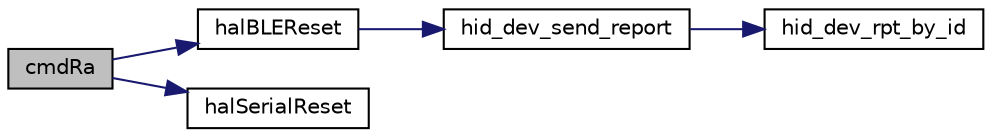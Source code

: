 digraph "cmdRa"
{
  edge [fontname="Helvetica",fontsize="10",labelfontname="Helvetica",labelfontsize="10"];
  node [fontname="Helvetica",fontsize="10",shape=record];
  rankdir="LR";
  Node346 [label="cmdRa",height=0.2,width=0.4,color="black", fillcolor="grey75", style="filled", fontcolor="black"];
  Node346 -> Node347 [color="midnightblue",fontsize="10",style="solid",fontname="Helvetica"];
  Node347 [label="halBLEReset",height=0.2,width=0.4,color="black", fillcolor="white", style="filled",URL="$hal__ble_8c.html#accf307974a0046bce38582d0260bf841",tooltip="Reset the BLE data. "];
  Node347 -> Node348 [color="midnightblue",fontsize="10",style="solid",fontname="Helvetica"];
  Node348 [label="hid_dev_send_report",height=0.2,width=0.4,color="black", fillcolor="white", style="filled",URL="$hid__dev_8c.html#a8ae7c69dfd4b740534df123a303a8832"];
  Node348 -> Node349 [color="midnightblue",fontsize="10",style="solid",fontname="Helvetica"];
  Node349 [label="hid_dev_rpt_by_id",height=0.2,width=0.4,color="black", fillcolor="white", style="filled",URL="$hid__dev_8c.html#a1a247bc038a3368cea0bde2303aa8301"];
  Node346 -> Node350 [color="midnightblue",fontsize="10",style="solid",fontname="Helvetica"];
  Node350 [label="halSerialReset",height=0.2,width=0.4,color="black", fillcolor="white", style="filled",URL="$hal__serial_8c.html#ab2261f95747ee5806ebdec880d09ca89",tooltip="Reset the serial HID report data. "];
}
